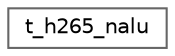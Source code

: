 digraph "类继承关系图"
{
 // LATEX_PDF_SIZE
  bgcolor="transparent";
  edge [fontname=Helvetica,fontsize=10,labelfontname=Helvetica,labelfontsize=10];
  node [fontname=Helvetica,fontsize=10,shape=box,height=0.2,width=0.4];
  rankdir="LR";
  Node0 [id="Node000000",label="t_h265_nalu",height=0.2,width=0.4,color="grey40", fillcolor="white", style="filled",URL="$structt__h265__nalu.html",tooltip=" "];
}
